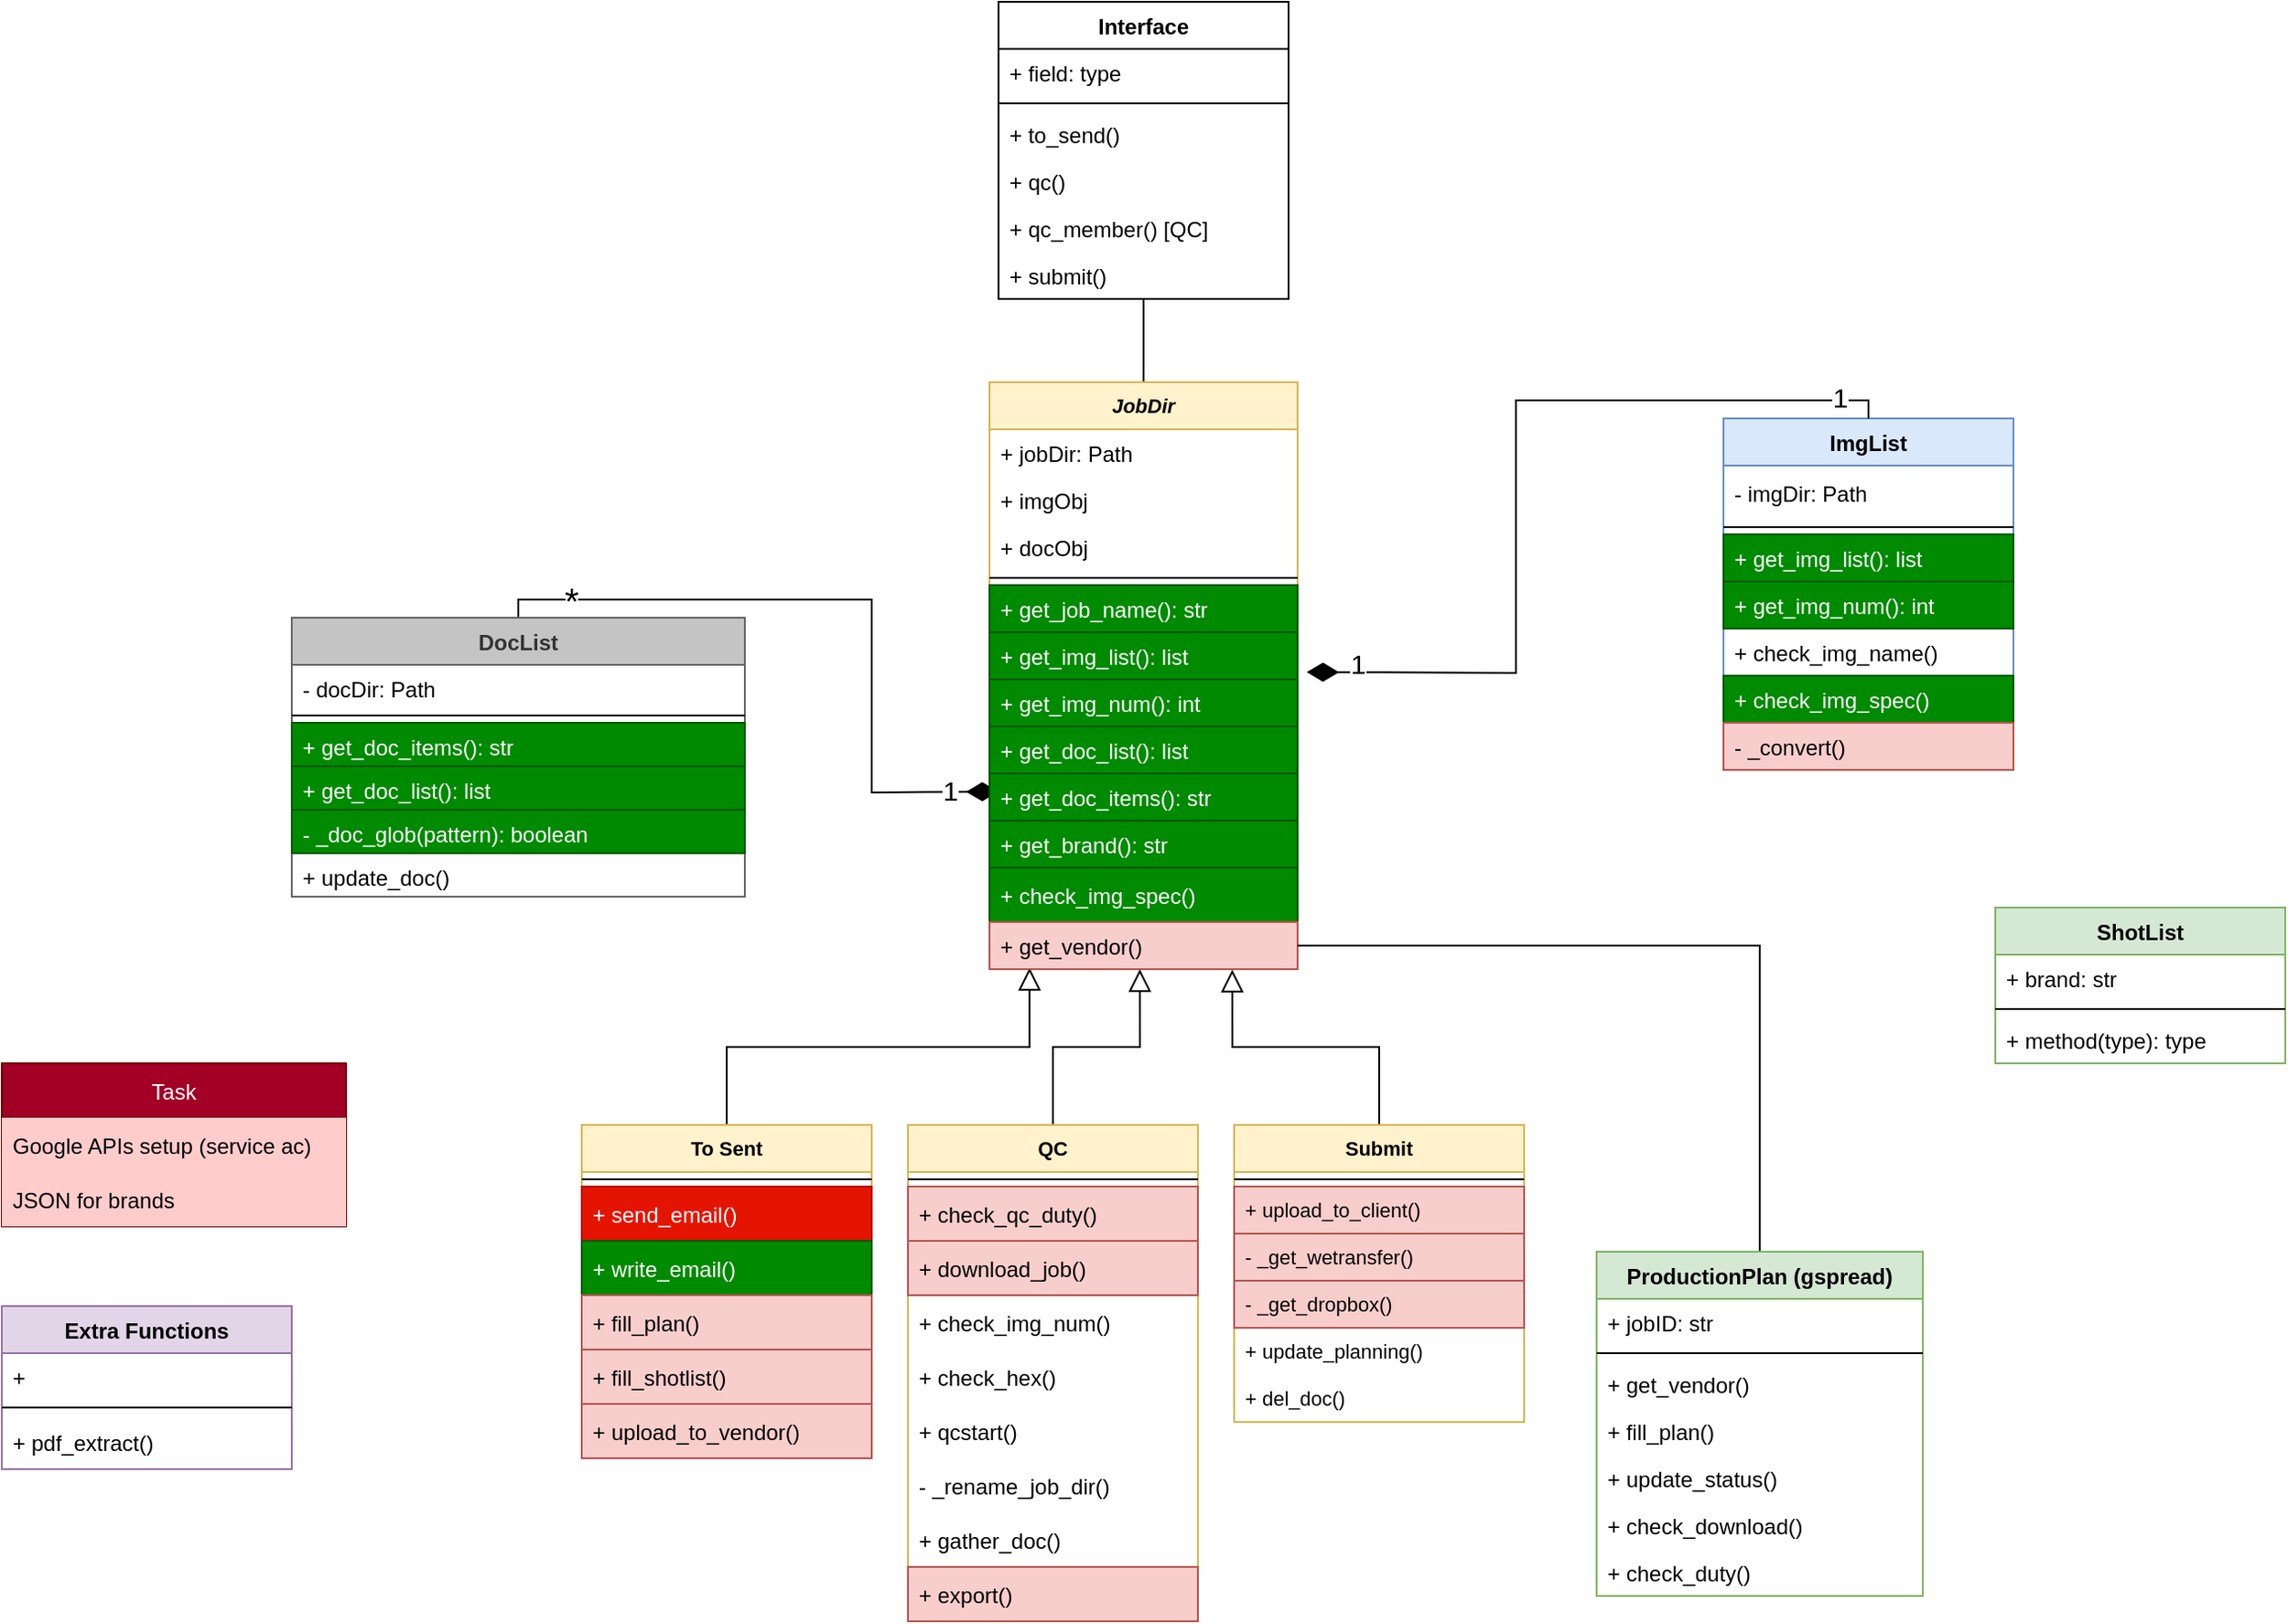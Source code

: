 <mxfile version="20.2.0" type="github" pages="2">
  <diagram id="C5RBs43oDa-KdzZeNtuy" name="Class Diagram">
    <mxGraphModel dx="2061" dy="3131" grid="1" gridSize="10" guides="1" tooltips="1" connect="1" arrows="1" fold="1" page="1" pageScale="1" pageWidth="827" pageHeight="1169" math="0" shadow="0">
      <root>
        <mxCell id="WIyWlLk6GJQsqaUBKTNV-0" />
        <mxCell id="WIyWlLk6GJQsqaUBKTNV-1" parent="WIyWlLk6GJQsqaUBKTNV-0" />
        <mxCell id="VwqSUywwrIDKvCxyth-W-13" value="" style="endArrow=diamondThin;html=1;rounded=0;exitX=0.5;exitY=0;exitDx=0;exitDy=0;entryX=0;entryY=0.5;entryDx=0;entryDy=0;edgeStyle=orthogonalEdgeStyle;endFill=1;endSize=15;" parent="WIyWlLk6GJQsqaUBKTNV-1" source="VwqSUywwrIDKvCxyth-W-30" edge="1">
          <mxGeometry relative="1" as="geometry">
            <mxPoint x="40" y="-1100" as="sourcePoint" />
            <mxPoint x="70" y="-1104" as="targetPoint" />
          </mxGeometry>
        </mxCell>
        <mxCell id="VwqSUywwrIDKvCxyth-W-18" value="&lt;font style=&quot;font-size: 20px;&quot;&gt;*&lt;/font&gt;" style="edgeLabel;html=1;align=center;verticalAlign=middle;resizable=0;points=[];" parent="VwqSUywwrIDKvCxyth-W-13" vertex="1" connectable="0">
          <mxGeometry x="-0.709" relative="1" as="geometry">
            <mxPoint x="-17" as="offset" />
          </mxGeometry>
        </mxCell>
        <mxCell id="79Gna4dWxZgAFKC2lNat-1" value="&lt;font style=&quot;font-size: 15px;&quot;&gt;1&lt;/font&gt;" style="edgeLabel;html=1;align=center;verticalAlign=middle;resizable=0;points=[];" parent="VwqSUywwrIDKvCxyth-W-13" vertex="1" connectable="0">
          <mxGeometry x="0.903" y="1" relative="1" as="geometry">
            <mxPoint x="-9" as="offset" />
          </mxGeometry>
        </mxCell>
        <mxCell id="VwqSUywwrIDKvCxyth-W-30" value="DocList" style="swimlane;fontStyle=1;align=center;verticalAlign=top;childLayout=stackLayout;horizontal=1;startSize=26;horizontalStack=0;resizeParent=1;resizeParentMax=0;resizeLast=0;collapsible=1;marginBottom=0;fillColor=#C4C4C4;strokeColor=#666666;fontColor=#333333;" parent="WIyWlLk6GJQsqaUBKTNV-1" vertex="1">
          <mxGeometry x="-320" y="-1200" width="250" height="154" as="geometry" />
        </mxCell>
        <mxCell id="o00iL9hHMWiboEVYEB-S-1" value="- docDir: Path" style="text;strokeColor=none;fillColor=none;align=left;verticalAlign=top;spacingLeft=4;spacingRight=4;overflow=hidden;rotatable=0;points=[[0,0.5],[1,0.5]];portConstraint=eastwest;" parent="VwqSUywwrIDKvCxyth-W-30" vertex="1">
          <mxGeometry y="26" width="250" height="24" as="geometry" />
        </mxCell>
        <mxCell id="VwqSUywwrIDKvCxyth-W-32" value="" style="line;strokeWidth=1;fillColor=none;align=left;verticalAlign=middle;spacingTop=-1;spacingLeft=3;spacingRight=3;rotatable=0;labelPosition=right;points=[];portConstraint=eastwest;" parent="VwqSUywwrIDKvCxyth-W-30" vertex="1">
          <mxGeometry y="50" width="250" height="8" as="geometry" />
        </mxCell>
        <mxCell id="o00iL9hHMWiboEVYEB-S-10" value="+ get_doc_items(): str" style="text;strokeColor=#005700;fillColor=#008a00;align=left;verticalAlign=top;spacingLeft=4;spacingRight=4;overflow=hidden;rotatable=0;points=[[0,0.5],[1,0.5]];portConstraint=eastwest;fontColor=#ffffff;" parent="VwqSUywwrIDKvCxyth-W-30" vertex="1">
          <mxGeometry y="58" width="250" height="24" as="geometry" />
        </mxCell>
        <mxCell id="o00iL9hHMWiboEVYEB-S-8" value="+ get_doc_list(): list" style="text;strokeColor=#005700;fillColor=#008a00;align=left;verticalAlign=top;spacingLeft=4;spacingRight=4;overflow=hidden;rotatable=0;points=[[0,0.5],[1,0.5]];portConstraint=eastwest;fontColor=#ffffff;" parent="VwqSUywwrIDKvCxyth-W-30" vertex="1">
          <mxGeometry y="82" width="250" height="24" as="geometry" />
        </mxCell>
        <mxCell id="o00iL9hHMWiboEVYEB-S-9" value="- _doc_glob(pattern): boolean" style="text;strokeColor=#005700;fillColor=#008a00;align=left;verticalAlign=top;spacingLeft=4;spacingRight=4;overflow=hidden;rotatable=0;points=[[0,0.5],[1,0.5]];portConstraint=eastwest;fontColor=#ffffff;" parent="VwqSUywwrIDKvCxyth-W-30" vertex="1">
          <mxGeometry y="106" width="250" height="24" as="geometry" />
        </mxCell>
        <mxCell id="VwqSUywwrIDKvCxyth-W-33" value="+ update_doc()" style="text;strokeColor=none;fillColor=none;align=left;verticalAlign=top;spacingLeft=4;spacingRight=4;overflow=hidden;rotatable=0;points=[[0,0.5],[1,0.5]];portConstraint=eastwest;" parent="VwqSUywwrIDKvCxyth-W-30" vertex="1">
          <mxGeometry y="130" width="250" height="24" as="geometry" />
        </mxCell>
        <mxCell id="VwqSUywwrIDKvCxyth-W-37" value="ImgList" style="swimlane;fontStyle=1;align=center;verticalAlign=top;childLayout=stackLayout;horizontal=1;startSize=26;horizontalStack=0;resizeParent=1;resizeParentMax=0;resizeLast=0;collapsible=1;marginBottom=0;fillColor=#dae8fc;strokeColor=#6c8ebf;" parent="WIyWlLk6GJQsqaUBKTNV-1" vertex="1">
          <mxGeometry x="470" y="-1310" width="160" height="194" as="geometry" />
        </mxCell>
        <mxCell id="79Gna4dWxZgAFKC2lNat-31" value="- imgDir: Path" style="text;strokeColor=none;fillColor=none;align=left;verticalAlign=middle;spacingLeft=4;spacingRight=4;overflow=hidden;points=[[0,0.5],[1,0.5]];portConstraint=eastwest;rotatable=0;" parent="VwqSUywwrIDKvCxyth-W-37" vertex="1">
          <mxGeometry y="26" width="160" height="30" as="geometry" />
        </mxCell>
        <mxCell id="VwqSUywwrIDKvCxyth-W-39" value="" style="line;strokeWidth=1;fillColor=none;align=left;verticalAlign=middle;spacingTop=-1;spacingLeft=3;spacingRight=3;rotatable=0;labelPosition=right;points=[];portConstraint=eastwest;" parent="VwqSUywwrIDKvCxyth-W-37" vertex="1">
          <mxGeometry y="56" width="160" height="8" as="geometry" />
        </mxCell>
        <mxCell id="TnNlC6KA43Dbee6OAsbU-1" value="+ get_img_list(): list" style="text;align=left;verticalAlign=top;spacingLeft=4;spacingRight=4;overflow=hidden;rotatable=0;points=[[0,0.5],[1,0.5]];portConstraint=eastwest;fillColor=#008a00;fontColor=#ffffff;strokeColor=#005700;" parent="VwqSUywwrIDKvCxyth-W-37" vertex="1">
          <mxGeometry y="64" width="160" height="26" as="geometry" />
        </mxCell>
        <mxCell id="TnNlC6KA43Dbee6OAsbU-3" value="+ get_img_num(): int" style="text;align=left;verticalAlign=top;spacingLeft=4;spacingRight=4;overflow=hidden;rotatable=0;points=[[0,0.5],[1,0.5]];portConstraint=eastwest;fillColor=#008a00;fontColor=#ffffff;strokeColor=#005700;" parent="VwqSUywwrIDKvCxyth-W-37" vertex="1">
          <mxGeometry y="90" width="160" height="26" as="geometry" />
        </mxCell>
        <mxCell id="cHRaz7ymsMlYhFm15H6p-0" value="+ check_img_name()" style="text;align=left;verticalAlign=top;spacingLeft=4;spacingRight=4;overflow=hidden;rotatable=0;points=[[0,0.5],[1,0.5]];portConstraint=eastwest;" parent="VwqSUywwrIDKvCxyth-W-37" vertex="1">
          <mxGeometry y="116" width="160" height="26" as="geometry" />
        </mxCell>
        <mxCell id="79Gna4dWxZgAFKC2lNat-40" value="+ check_img_spec()" style="text;strokeColor=#005700;fillColor=#008a00;align=left;verticalAlign=top;spacingLeft=4;spacingRight=4;overflow=hidden;rotatable=0;points=[[0,0.5],[1,0.5]];portConstraint=eastwest;fontColor=#ffffff;" parent="VwqSUywwrIDKvCxyth-W-37" vertex="1">
          <mxGeometry y="142" width="160" height="26" as="geometry" />
        </mxCell>
        <mxCell id="VwqSUywwrIDKvCxyth-W-40" value="- _convert()" style="text;strokeColor=#b85450;fillColor=#f8cecc;align=left;verticalAlign=top;spacingLeft=4;spacingRight=4;overflow=hidden;rotatable=0;points=[[0,0.5],[1,0.5]];portConstraint=eastwest;" parent="VwqSUywwrIDKvCxyth-W-37" vertex="1">
          <mxGeometry y="168" width="160" height="26" as="geometry" />
        </mxCell>
        <mxCell id="79Gna4dWxZgAFKC2lNat-36" style="edgeStyle=orthogonalEdgeStyle;rounded=0;orthogonalLoop=1;jettySize=auto;html=1;exitX=0.5;exitY=0;exitDx=0;exitDy=0;entryX=0.488;entryY=1;entryDx=0;entryDy=0;entryPerimeter=0;fontSize=15;endArrow=block;endFill=0;endSize=10;" parent="WIyWlLk6GJQsqaUBKTNV-1" source="VwqSUywwrIDKvCxyth-W-42" target="VwqSUywwrIDKvCxyth-W-55" edge="1">
          <mxGeometry relative="1" as="geometry" />
        </mxCell>
        <mxCell id="VwqSUywwrIDKvCxyth-W-42" value="QC" style="swimlane;fontStyle=1;align=center;verticalAlign=top;childLayout=stackLayout;horizontal=1;startSize=26;horizontalStack=0;resizeParent=1;resizeParentMax=0;resizeLast=0;collapsible=1;marginBottom=0;fontSize=11;fillColor=#fff2cc;strokeColor=#d6b656;" parent="WIyWlLk6GJQsqaUBKTNV-1" vertex="1">
          <mxGeometry x="20" y="-920" width="160" height="274" as="geometry" />
        </mxCell>
        <mxCell id="VwqSUywwrIDKvCxyth-W-44" value="" style="line;strokeWidth=1;fillColor=none;align=left;verticalAlign=middle;spacingTop=-1;spacingLeft=3;spacingRight=3;rotatable=0;labelPosition=right;points=[];portConstraint=eastwest;fontSize=20;" parent="VwqSUywwrIDKvCxyth-W-42" vertex="1">
          <mxGeometry y="26" width="160" height="8" as="geometry" />
        </mxCell>
        <mxCell id="NhkvknFWoMFRXKb4HUDm-10" value="+ check_qc_duty()" style="text;strokeColor=#b85450;fillColor=#f8cecc;align=left;verticalAlign=middle;spacingLeft=4;spacingRight=4;overflow=hidden;points=[[0,0.5],[1,0.5]];portConstraint=eastwest;rotatable=0;" parent="VwqSUywwrIDKvCxyth-W-42" vertex="1">
          <mxGeometry y="34" width="160" height="30" as="geometry" />
        </mxCell>
        <mxCell id="79Gna4dWxZgAFKC2lNat-23" value="+ download_job()" style="text;strokeColor=#b85450;fillColor=#f8cecc;align=left;verticalAlign=middle;spacingLeft=4;spacingRight=4;overflow=hidden;points=[[0,0.5],[1,0.5]];portConstraint=eastwest;rotatable=0;" parent="VwqSUywwrIDKvCxyth-W-42" vertex="1">
          <mxGeometry y="64" width="160" height="30" as="geometry" />
        </mxCell>
        <mxCell id="NhkvknFWoMFRXKb4HUDm-11" value="+ check_img_num()" style="text;strokeColor=none;fillColor=none;align=left;verticalAlign=middle;spacingLeft=4;spacingRight=4;overflow=hidden;points=[[0,0.5],[1,0.5]];portConstraint=eastwest;rotatable=0;" parent="VwqSUywwrIDKvCxyth-W-42" vertex="1">
          <mxGeometry y="94" width="160" height="30" as="geometry" />
        </mxCell>
        <mxCell id="bt7Cqup9IKsRajHHxx8f-0" value="+ check_hex()" style="text;strokeColor=none;fillColor=none;align=left;verticalAlign=middle;spacingLeft=4;spacingRight=4;overflow=hidden;points=[[0,0.5],[1,0.5]];portConstraint=eastwest;rotatable=0;" vertex="1" parent="VwqSUywwrIDKvCxyth-W-42">
          <mxGeometry y="124" width="160" height="30" as="geometry" />
        </mxCell>
        <mxCell id="jGZXXcA7KvOJNHB1vB-I-21" value="+ qcstart()" style="text;strokeColor=none;fillColor=none;align=left;verticalAlign=middle;spacingLeft=4;spacingRight=4;overflow=hidden;points=[[0,0.5],[1,0.5]];portConstraint=eastwest;rotatable=0;" parent="VwqSUywwrIDKvCxyth-W-42" vertex="1">
          <mxGeometry y="154" width="160" height="30" as="geometry" />
        </mxCell>
        <mxCell id="79Gna4dWxZgAFKC2lNat-32" value="- _rename_job_dir()" style="text;strokeColor=none;fillColor=none;align=left;verticalAlign=middle;spacingLeft=4;spacingRight=4;overflow=hidden;points=[[0,0.5],[1,0.5]];portConstraint=eastwest;rotatable=0;" parent="VwqSUywwrIDKvCxyth-W-42" vertex="1">
          <mxGeometry y="184" width="160" height="30" as="geometry" />
        </mxCell>
        <mxCell id="TnNlC6KA43Dbee6OAsbU-0" value="+ gather_doc()" style="text;align=left;verticalAlign=middle;spacingLeft=4;spacingRight=4;overflow=hidden;points=[[0,0.5],[1,0.5]];portConstraint=eastwest;rotatable=0;" parent="VwqSUywwrIDKvCxyth-W-42" vertex="1">
          <mxGeometry y="214" width="160" height="30" as="geometry" />
        </mxCell>
        <mxCell id="79Gna4dWxZgAFKC2lNat-33" value="+ export()" style="text;strokeColor=#b85450;fillColor=#f8cecc;align=left;verticalAlign=middle;spacingLeft=4;spacingRight=4;overflow=hidden;points=[[0,0.5],[1,0.5]];portConstraint=eastwest;rotatable=0;" parent="VwqSUywwrIDKvCxyth-W-42" vertex="1">
          <mxGeometry y="244" width="160" height="30" as="geometry" />
        </mxCell>
        <mxCell id="79Gna4dWxZgAFKC2lNat-37" style="edgeStyle=orthogonalEdgeStyle;rounded=0;orthogonalLoop=1;jettySize=auto;html=1;exitX=0.5;exitY=0;exitDx=0;exitDy=0;entryX=0.13;entryY=0.97;entryDx=0;entryDy=0;entryPerimeter=0;fontSize=15;endArrow=block;endFill=0;endSize=10;" parent="WIyWlLk6GJQsqaUBKTNV-1" source="VwqSUywwrIDKvCxyth-W-48" target="VwqSUywwrIDKvCxyth-W-55" edge="1">
          <mxGeometry relative="1" as="geometry" />
        </mxCell>
        <mxCell id="VwqSUywwrIDKvCxyth-W-48" value="To Sent" style="swimlane;fontStyle=1;align=center;verticalAlign=top;childLayout=stackLayout;horizontal=1;startSize=26;horizontalStack=0;resizeParent=1;resizeParentMax=0;resizeLast=0;collapsible=1;marginBottom=0;fontSize=11;fillColor=#fff2cc;strokeColor=#d6b656;" parent="WIyWlLk6GJQsqaUBKTNV-1" vertex="1">
          <mxGeometry x="-160" y="-920" width="160" height="184" as="geometry" />
        </mxCell>
        <mxCell id="VwqSUywwrIDKvCxyth-W-50" value="" style="line;strokeWidth=1;fillColor=none;align=left;verticalAlign=middle;spacingTop=-1;spacingLeft=3;spacingRight=3;rotatable=0;labelPosition=right;points=[];portConstraint=eastwest;fontSize=11;" parent="VwqSUywwrIDKvCxyth-W-48" vertex="1">
          <mxGeometry y="26" width="160" height="8" as="geometry" />
        </mxCell>
        <mxCell id="NhkvknFWoMFRXKb4HUDm-0" value="+ send_email()" style="text;strokeColor=#B20000;fillColor=#e51400;align=left;verticalAlign=middle;spacingLeft=4;spacingRight=4;overflow=hidden;points=[[0,0.5],[1,0.5]];portConstraint=eastwest;rotatable=0;fontColor=#ffffff;" parent="VwqSUywwrIDKvCxyth-W-48" vertex="1">
          <mxGeometry y="34" width="160" height="30" as="geometry" />
        </mxCell>
        <mxCell id="jGZXXcA7KvOJNHB1vB-I-19" value="+ write_email()" style="text;strokeColor=#005700;fillColor=#008a00;align=left;verticalAlign=middle;spacingLeft=4;spacingRight=4;overflow=hidden;points=[[0,0.5],[1,0.5]];portConstraint=eastwest;rotatable=0;fontColor=#ffffff;" parent="VwqSUywwrIDKvCxyth-W-48" vertex="1">
          <mxGeometry y="64" width="160" height="30" as="geometry" />
        </mxCell>
        <mxCell id="79Gna4dWxZgAFKC2lNat-26" value="+ fill_plan()" style="text;strokeColor=#b85450;fillColor=#f8cecc;align=left;verticalAlign=middle;spacingLeft=4;spacingRight=4;overflow=hidden;points=[[0,0.5],[1,0.5]];portConstraint=eastwest;rotatable=0;" parent="VwqSUywwrIDKvCxyth-W-48" vertex="1">
          <mxGeometry y="94" width="160" height="30" as="geometry" />
        </mxCell>
        <mxCell id="79Gna4dWxZgAFKC2lNat-25" value="+ fill_shotlist()" style="text;strokeColor=#b85450;fillColor=#f8cecc;align=left;verticalAlign=middle;spacingLeft=4;spacingRight=4;overflow=hidden;points=[[0,0.5],[1,0.5]];portConstraint=eastwest;rotatable=0;" parent="VwqSUywwrIDKvCxyth-W-48" vertex="1">
          <mxGeometry y="124" width="160" height="30" as="geometry" />
        </mxCell>
        <mxCell id="79Gna4dWxZgAFKC2lNat-28" value="+ upload_to_vendor()" style="text;strokeColor=#b85450;fillColor=#f8cecc;align=left;verticalAlign=middle;spacingLeft=4;spacingRight=4;overflow=hidden;points=[[0,0.5],[1,0.5]];portConstraint=eastwest;rotatable=0;" parent="VwqSUywwrIDKvCxyth-W-48" vertex="1">
          <mxGeometry y="154" width="160" height="30" as="geometry" />
        </mxCell>
        <mxCell id="NhkvknFWoMFRXKb4HUDm-26" style="edgeStyle=orthogonalEdgeStyle;rounded=0;orthogonalLoop=1;jettySize=auto;html=1;exitX=0.5;exitY=0;exitDx=0;exitDy=0;entryX=0.5;entryY=1;entryDx=0;entryDy=0;endArrow=none;endFill=0;strokeColor=default;elbow=vertical;" parent="WIyWlLk6GJQsqaUBKTNV-1" source="VwqSUywwrIDKvCxyth-W-52" target="NhkvknFWoMFRXKb4HUDm-1" edge="1">
          <mxGeometry relative="1" as="geometry" />
        </mxCell>
        <mxCell id="VwqSUywwrIDKvCxyth-W-52" value="JobDir" style="swimlane;fontStyle=3;align=center;verticalAlign=top;childLayout=stackLayout;horizontal=1;startSize=26;horizontalStack=0;resizeParent=1;resizeParentMax=0;resizeLast=0;collapsible=1;marginBottom=0;fontSize=11;fillColor=#fff2cc;strokeColor=#d6b656;" parent="WIyWlLk6GJQsqaUBKTNV-1" vertex="1">
          <mxGeometry x="65" y="-1330" width="170" height="324" as="geometry" />
        </mxCell>
        <mxCell id="o00iL9hHMWiboEVYEB-S-0" value="+ jobDir: Path" style="text;strokeColor=none;fillColor=none;align=left;verticalAlign=top;spacingLeft=4;spacingRight=4;overflow=hidden;rotatable=0;points=[[0,0.5],[1,0.5]];portConstraint=eastwest;fontSize=12;" parent="VwqSUywwrIDKvCxyth-W-52" vertex="1">
          <mxGeometry y="26" width="170" height="26" as="geometry" />
        </mxCell>
        <mxCell id="TnNlC6KA43Dbee6OAsbU-5" value="+ imgObj" style="text;strokeColor=none;fillColor=none;align=left;verticalAlign=top;spacingLeft=4;spacingRight=4;overflow=hidden;rotatable=0;points=[[0,0.5],[1,0.5]];portConstraint=eastwest;fontSize=12;" parent="VwqSUywwrIDKvCxyth-W-52" vertex="1">
          <mxGeometry y="52" width="170" height="26" as="geometry" />
        </mxCell>
        <mxCell id="TnNlC6KA43Dbee6OAsbU-6" value="+ docObj" style="text;strokeColor=none;fillColor=none;align=left;verticalAlign=top;spacingLeft=4;spacingRight=4;overflow=hidden;rotatable=0;points=[[0,0.5],[1,0.5]];portConstraint=eastwest;fontSize=12;" parent="VwqSUywwrIDKvCxyth-W-52" vertex="1">
          <mxGeometry y="78" width="170" height="26" as="geometry" />
        </mxCell>
        <mxCell id="VwqSUywwrIDKvCxyth-W-54" value="" style="line;strokeWidth=1;fillColor=none;align=left;verticalAlign=middle;spacingTop=-1;spacingLeft=3;spacingRight=3;rotatable=0;labelPosition=right;points=[];portConstraint=eastwest;fontSize=11;" parent="VwqSUywwrIDKvCxyth-W-52" vertex="1">
          <mxGeometry y="104" width="170" height="8" as="geometry" />
        </mxCell>
        <mxCell id="TnNlC6KA43Dbee6OAsbU-4" value="+ get_job_name(): str" style="text;strokeColor=#005700;fillColor=#008a00;align=left;verticalAlign=top;spacingLeft=4;spacingRight=4;overflow=hidden;rotatable=0;points=[[0,0.5],[1,0.5]];portConstraint=eastwest;fontSize=12;fontColor=#ffffff;" parent="VwqSUywwrIDKvCxyth-W-52" vertex="1">
          <mxGeometry y="112" width="170" height="26" as="geometry" />
        </mxCell>
        <mxCell id="TnNlC6KA43Dbee6OAsbU-7" value="+ get_img_list(): list" style="text;strokeColor=#005700;fillColor=#008a00;align=left;verticalAlign=top;spacingLeft=4;spacingRight=4;overflow=hidden;rotatable=0;points=[[0,0.5],[1,0.5]];portConstraint=eastwest;fontSize=12;fontColor=#ffffff;" parent="VwqSUywwrIDKvCxyth-W-52" vertex="1">
          <mxGeometry y="138" width="170" height="26" as="geometry" />
        </mxCell>
        <mxCell id="TnNlC6KA43Dbee6OAsbU-9" value="+ get_img_num(): int" style="text;strokeColor=#005700;fillColor=#008a00;align=left;verticalAlign=top;spacingLeft=4;spacingRight=4;overflow=hidden;rotatable=0;points=[[0,0.5],[1,0.5]];portConstraint=eastwest;fontSize=12;fontColor=#ffffff;" parent="VwqSUywwrIDKvCxyth-W-52" vertex="1">
          <mxGeometry y="164" width="170" height="26" as="geometry" />
        </mxCell>
        <mxCell id="TnNlC6KA43Dbee6OAsbU-10" value="+ get_doc_list(): list" style="text;strokeColor=#005700;fillColor=#008a00;align=left;verticalAlign=top;spacingLeft=4;spacingRight=4;overflow=hidden;rotatable=0;points=[[0,0.5],[1,0.5]];portConstraint=eastwest;fontSize=12;fontColor=#ffffff;" parent="VwqSUywwrIDKvCxyth-W-52" vertex="1">
          <mxGeometry y="190" width="170" height="26" as="geometry" />
        </mxCell>
        <mxCell id="TnNlC6KA43Dbee6OAsbU-11" value="+ get_doc_items(): str" style="text;strokeColor=#005700;fillColor=#008a00;align=left;verticalAlign=top;spacingLeft=4;spacingRight=4;overflow=hidden;rotatable=0;points=[[0,0.5],[1,0.5]];portConstraint=eastwest;fontSize=12;fontColor=#ffffff;" parent="VwqSUywwrIDKvCxyth-W-52" vertex="1">
          <mxGeometry y="216" width="170" height="26" as="geometry" />
        </mxCell>
        <mxCell id="Wn7OxBzwx1hDcHMq_JwP-6" value="+ get_brand(): str" style="text;strokeColor=#005700;fillColor=#008a00;align=left;verticalAlign=top;spacingLeft=4;spacingRight=4;overflow=hidden;rotatable=0;points=[[0,0.5],[1,0.5]];portConstraint=eastwest;fontSize=12;fontColor=#ffffff;" parent="VwqSUywwrIDKvCxyth-W-52" vertex="1">
          <mxGeometry y="242" width="170" height="26" as="geometry" />
        </mxCell>
        <mxCell id="79Gna4dWxZgAFKC2lNat-24" value="+ check_img_spec()" style="text;strokeColor=#005700;fillColor=#008a00;align=left;verticalAlign=middle;spacingLeft=4;spacingRight=4;overflow=hidden;points=[[0,0.5],[1,0.5]];portConstraint=eastwest;rotatable=0;fontColor=#ffffff;" parent="VwqSUywwrIDKvCxyth-W-52" vertex="1">
          <mxGeometry y="268" width="170" height="30" as="geometry" />
        </mxCell>
        <mxCell id="VwqSUywwrIDKvCxyth-W-55" value="+ get_vendor()" style="text;strokeColor=#b85450;fillColor=#f8cecc;align=left;verticalAlign=top;spacingLeft=4;spacingRight=4;overflow=hidden;rotatable=0;points=[[0,0.5],[1,0.5]];portConstraint=eastwest;fontSize=12;" parent="VwqSUywwrIDKvCxyth-W-52" vertex="1">
          <mxGeometry y="298" width="170" height="26" as="geometry" />
        </mxCell>
        <mxCell id="79Gna4dWxZgAFKC2lNat-38" style="edgeStyle=orthogonalEdgeStyle;rounded=0;orthogonalLoop=1;jettySize=auto;html=1;exitX=0.5;exitY=0;exitDx=0;exitDy=0;entryX=0.788;entryY=1.01;entryDx=0;entryDy=0;entryPerimeter=0;fontSize=15;endArrow=block;endFill=0;endSize=10;" parent="WIyWlLk6GJQsqaUBKTNV-1" source="VwqSUywwrIDKvCxyth-W-61" target="VwqSUywwrIDKvCxyth-W-55" edge="1">
          <mxGeometry relative="1" as="geometry" />
        </mxCell>
        <mxCell id="VwqSUywwrIDKvCxyth-W-61" value="Submit" style="swimlane;fontStyle=1;align=center;verticalAlign=top;childLayout=stackLayout;horizontal=1;startSize=26;horizontalStack=0;resizeParent=1;resizeParentMax=0;resizeLast=0;collapsible=1;marginBottom=0;fontSize=11;fillColor=#fff2cc;strokeColor=#d6b656;" parent="WIyWlLk6GJQsqaUBKTNV-1" vertex="1">
          <mxGeometry x="200" y="-920" width="160" height="164" as="geometry" />
        </mxCell>
        <mxCell id="VwqSUywwrIDKvCxyth-W-63" value="" style="line;strokeWidth=1;fillColor=none;align=left;verticalAlign=middle;spacingTop=-1;spacingLeft=3;spacingRight=3;rotatable=0;labelPosition=right;points=[];portConstraint=eastwest;fontSize=11;" parent="VwqSUywwrIDKvCxyth-W-61" vertex="1">
          <mxGeometry y="26" width="160" height="8" as="geometry" />
        </mxCell>
        <mxCell id="79Gna4dWxZgAFKC2lNat-27" value="+ upload_to_client()" style="text;strokeColor=#b85450;fillColor=#f8cecc;align=left;verticalAlign=top;spacingLeft=4;spacingRight=4;overflow=hidden;rotatable=0;points=[[0,0.5],[1,0.5]];portConstraint=eastwest;fontSize=11;" parent="VwqSUywwrIDKvCxyth-W-61" vertex="1">
          <mxGeometry y="34" width="160" height="26" as="geometry" />
        </mxCell>
        <mxCell id="VwqSUywwrIDKvCxyth-W-64" value="- _get_wetransfer()" style="text;strokeColor=#b85450;fillColor=#f8cecc;align=left;verticalAlign=top;spacingLeft=4;spacingRight=4;overflow=hidden;rotatable=0;points=[[0,0.5],[1,0.5]];portConstraint=eastwest;fontSize=11;" parent="VwqSUywwrIDKvCxyth-W-61" vertex="1">
          <mxGeometry y="60" width="160" height="26" as="geometry" />
        </mxCell>
        <mxCell id="79Gna4dWxZgAFKC2lNat-29" value="- _get_dropbox()" style="text;strokeColor=#b85450;fillColor=#f8cecc;align=left;verticalAlign=top;spacingLeft=4;spacingRight=4;overflow=hidden;rotatable=0;points=[[0,0.5],[1,0.5]];portConstraint=eastwest;fontSize=11;" parent="VwqSUywwrIDKvCxyth-W-61" vertex="1">
          <mxGeometry y="86" width="160" height="26" as="geometry" />
        </mxCell>
        <mxCell id="NhkvknFWoMFRXKb4HUDm-27" value="+ update_planning()" style="text;align=left;verticalAlign=top;spacingLeft=4;spacingRight=4;overflow=hidden;rotatable=0;points=[[0,0.5],[1,0.5]];portConstraint=eastwest;fontSize=11;" parent="VwqSUywwrIDKvCxyth-W-61" vertex="1">
          <mxGeometry y="112" width="160" height="26" as="geometry" />
        </mxCell>
        <mxCell id="NhkvknFWoMFRXKb4HUDm-28" value="+ del_doc()" style="text;align=left;verticalAlign=top;spacingLeft=4;spacingRight=4;overflow=hidden;rotatable=0;points=[[0,0.5],[1,0.5]];portConstraint=eastwest;fontSize=11;" parent="VwqSUywwrIDKvCxyth-W-61" vertex="1">
          <mxGeometry y="138" width="160" height="26" as="geometry" />
        </mxCell>
        <mxCell id="NhkvknFWoMFRXKb4HUDm-1" value="Interface" style="swimlane;fontStyle=1;align=center;verticalAlign=top;childLayout=stackLayout;horizontal=1;startSize=26;horizontalStack=0;resizeParent=1;resizeParentMax=0;resizeLast=0;collapsible=1;marginBottom=0;" parent="WIyWlLk6GJQsqaUBKTNV-1" vertex="1">
          <mxGeometry x="70" y="-1540" width="160" height="164" as="geometry" />
        </mxCell>
        <mxCell id="NhkvknFWoMFRXKb4HUDm-2" value="+ field: type" style="text;strokeColor=none;fillColor=none;align=left;verticalAlign=top;spacingLeft=4;spacingRight=4;overflow=hidden;rotatable=0;points=[[0,0.5],[1,0.5]];portConstraint=eastwest;" parent="NhkvknFWoMFRXKb4HUDm-1" vertex="1">
          <mxGeometry y="26" width="160" height="26" as="geometry" />
        </mxCell>
        <mxCell id="NhkvknFWoMFRXKb4HUDm-3" value="" style="line;strokeWidth=1;fillColor=none;align=left;verticalAlign=middle;spacingTop=-1;spacingLeft=3;spacingRight=3;rotatable=0;labelPosition=right;points=[];portConstraint=eastwest;" parent="NhkvknFWoMFRXKb4HUDm-1" vertex="1">
          <mxGeometry y="52" width="160" height="8" as="geometry" />
        </mxCell>
        <mxCell id="NhkvknFWoMFRXKb4HUDm-23" value="+ to_send()" style="text;strokeColor=none;fillColor=none;align=left;verticalAlign=top;spacingLeft=4;spacingRight=4;overflow=hidden;rotatable=0;points=[[0,0.5],[1,0.5]];portConstraint=eastwest;" parent="NhkvknFWoMFRXKb4HUDm-1" vertex="1">
          <mxGeometry y="60" width="160" height="26" as="geometry" />
        </mxCell>
        <mxCell id="NhkvknFWoMFRXKb4HUDm-25" value="+ qc()" style="text;strokeColor=none;fillColor=none;align=left;verticalAlign=top;spacingLeft=4;spacingRight=4;overflow=hidden;rotatable=0;points=[[0,0.5],[1,0.5]];portConstraint=eastwest;" parent="NhkvknFWoMFRXKb4HUDm-1" vertex="1">
          <mxGeometry y="86" width="160" height="26" as="geometry" />
        </mxCell>
        <mxCell id="NhkvknFWoMFRXKb4HUDm-9" value="+ qc_member() [QC]" style="text;strokeColor=none;fillColor=none;align=left;verticalAlign=top;spacingLeft=4;spacingRight=4;overflow=hidden;rotatable=0;points=[[0,0.5],[1,0.5]];portConstraint=eastwest;" parent="NhkvknFWoMFRXKb4HUDm-1" vertex="1">
          <mxGeometry y="112" width="160" height="26" as="geometry" />
        </mxCell>
        <mxCell id="NhkvknFWoMFRXKb4HUDm-24" value="+ submit()" style="text;strokeColor=none;fillColor=none;align=left;verticalAlign=top;spacingLeft=4;spacingRight=4;overflow=hidden;rotatable=0;points=[[0,0.5],[1,0.5]];portConstraint=eastwest;" parent="NhkvknFWoMFRXKb4HUDm-1" vertex="1">
          <mxGeometry y="138" width="160" height="26" as="geometry" />
        </mxCell>
        <mxCell id="o00iL9hHMWiboEVYEB-S-4" style="edgeStyle=orthogonalEdgeStyle;rounded=0;orthogonalLoop=1;jettySize=auto;html=1;exitX=0.5;exitY=0;exitDx=0;exitDy=0;endArrow=none;endFill=0;entryX=1;entryY=0.5;entryDx=0;entryDy=0;" parent="WIyWlLk6GJQsqaUBKTNV-1" source="NhkvknFWoMFRXKb4HUDm-12" target="VwqSUywwrIDKvCxyth-W-55" edge="1">
          <mxGeometry relative="1" as="geometry">
            <mxPoint x="230" y="-1050" as="targetPoint" />
          </mxGeometry>
        </mxCell>
        <mxCell id="NhkvknFWoMFRXKb4HUDm-12" value="ProductionPlan (gspread)" style="swimlane;fontStyle=1;align=center;verticalAlign=top;childLayout=stackLayout;horizontal=1;startSize=26;horizontalStack=0;resizeParent=1;resizeParentMax=0;resizeLast=0;collapsible=1;marginBottom=0;fillColor=#d5e8d4;strokeColor=#82b366;" parent="WIyWlLk6GJQsqaUBKTNV-1" vertex="1">
          <mxGeometry x="400" y="-850" width="180" height="190" as="geometry" />
        </mxCell>
        <mxCell id="NhkvknFWoMFRXKb4HUDm-42" value="+ jobID: str" style="text;strokeColor=none;fillColor=none;align=left;verticalAlign=top;spacingLeft=4;spacingRight=4;overflow=hidden;rotatable=0;points=[[0,0.5],[1,0.5]];portConstraint=eastwest;" parent="NhkvknFWoMFRXKb4HUDm-12" vertex="1">
          <mxGeometry y="26" width="180" height="26" as="geometry" />
        </mxCell>
        <mxCell id="NhkvknFWoMFRXKb4HUDm-14" value="" style="line;strokeWidth=1;fillColor=none;align=left;verticalAlign=middle;spacingTop=-1;spacingLeft=3;spacingRight=3;rotatable=0;labelPosition=right;points=[];portConstraint=eastwest;" parent="NhkvknFWoMFRXKb4HUDm-12" vertex="1">
          <mxGeometry y="52" width="180" height="8" as="geometry" />
        </mxCell>
        <mxCell id="NhkvknFWoMFRXKb4HUDm-15" value="+ get_vendor()" style="text;strokeColor=none;fillColor=none;align=left;verticalAlign=top;spacingLeft=4;spacingRight=4;overflow=hidden;rotatable=0;points=[[0,0.5],[1,0.5]];portConstraint=eastwest;" parent="NhkvknFWoMFRXKb4HUDm-12" vertex="1">
          <mxGeometry y="60" width="180" height="26" as="geometry" />
        </mxCell>
        <mxCell id="NhkvknFWoMFRXKb4HUDm-43" value="+ fill_plan()" style="text;strokeColor=none;fillColor=none;align=left;verticalAlign=top;spacingLeft=4;spacingRight=4;overflow=hidden;rotatable=0;points=[[0,0.5],[1,0.5]];portConstraint=eastwest;" parent="NhkvknFWoMFRXKb4HUDm-12" vertex="1">
          <mxGeometry y="86" width="180" height="26" as="geometry" />
        </mxCell>
        <mxCell id="NhkvknFWoMFRXKb4HUDm-44" value="+ update_status()" style="text;strokeColor=none;fillColor=none;align=left;verticalAlign=top;spacingLeft=4;spacingRight=4;overflow=hidden;rotatable=0;points=[[0,0.5],[1,0.5]];portConstraint=eastwest;" parent="NhkvknFWoMFRXKb4HUDm-12" vertex="1">
          <mxGeometry y="112" width="180" height="26" as="geometry" />
        </mxCell>
        <mxCell id="NhkvknFWoMFRXKb4HUDm-45" value="+ check_download()" style="text;strokeColor=none;fillColor=none;align=left;verticalAlign=top;spacingLeft=4;spacingRight=4;overflow=hidden;rotatable=0;points=[[0,0.5],[1,0.5]];portConstraint=eastwest;" parent="NhkvknFWoMFRXKb4HUDm-12" vertex="1">
          <mxGeometry y="138" width="180" height="26" as="geometry" />
        </mxCell>
        <mxCell id="o00iL9hHMWiboEVYEB-S-7" value="+ check_duty()" style="text;strokeColor=none;fillColor=none;align=left;verticalAlign=top;spacingLeft=4;spacingRight=4;overflow=hidden;rotatable=0;points=[[0,0.5],[1,0.5]];portConstraint=eastwest;" parent="NhkvknFWoMFRXKb4HUDm-12" vertex="1">
          <mxGeometry y="164" width="180" height="26" as="geometry" />
        </mxCell>
        <mxCell id="VwqSUywwrIDKvCxyth-W-20" value="" style="endArrow=diamondThin;html=1;rounded=0;exitX=0.5;exitY=0;exitDx=0;exitDy=0;edgeStyle=orthogonalEdgeStyle;endFill=1;endSize=15;" parent="WIyWlLk6GJQsqaUBKTNV-1" source="VwqSUywwrIDKvCxyth-W-37" edge="1">
          <mxGeometry relative="1" as="geometry">
            <mxPoint x="420" y="-1100" as="sourcePoint" />
            <mxPoint x="240" y="-1170" as="targetPoint" />
          </mxGeometry>
        </mxCell>
        <mxCell id="VwqSUywwrIDKvCxyth-W-22" value="&lt;font style=&quot;font-size: 15px;&quot;&gt;1&lt;/font&gt;" style="edgeLabel;html=1;align=center;verticalAlign=middle;resizable=0;points=[];" parent="VwqSUywwrIDKvCxyth-W-20" vertex="1" connectable="0">
          <mxGeometry x="-0.709" relative="1" as="geometry">
            <mxPoint x="42" y="-2" as="offset" />
          </mxGeometry>
        </mxCell>
        <mxCell id="79Gna4dWxZgAFKC2lNat-39" value="&lt;font style=&quot;font-size: 15px;&quot;&gt;1&lt;/font&gt;" style="edgeLabel;html=1;align=center;verticalAlign=middle;resizable=0;points=[];fontSize=20;" parent="VwqSUywwrIDKvCxyth-W-20" vertex="1" connectable="0">
          <mxGeometry x="0.881" relative="1" as="geometry">
            <mxPoint y="-7" as="offset" />
          </mxGeometry>
        </mxCell>
        <mxCell id="NhkvknFWoMFRXKb4HUDm-33" value="ShotList" style="swimlane;fontStyle=1;align=center;verticalAlign=top;childLayout=stackLayout;horizontal=1;startSize=26;horizontalStack=0;resizeParent=1;resizeParentMax=0;resizeLast=0;collapsible=1;marginBottom=0;fontSize=12;fillColor=#d5e8d4;strokeColor=#82b366;" parent="WIyWlLk6GJQsqaUBKTNV-1" vertex="1">
          <mxGeometry x="620" y="-1040" width="160" height="86" as="geometry" />
        </mxCell>
        <mxCell id="NhkvknFWoMFRXKb4HUDm-34" value="+ brand: str" style="text;strokeColor=none;fillColor=none;align=left;verticalAlign=top;spacingLeft=4;spacingRight=4;overflow=hidden;rotatable=0;points=[[0,0.5],[1,0.5]];portConstraint=eastwest;fontSize=12;" parent="NhkvknFWoMFRXKb4HUDm-33" vertex="1">
          <mxGeometry y="26" width="160" height="26" as="geometry" />
        </mxCell>
        <mxCell id="NhkvknFWoMFRXKb4HUDm-35" value="" style="line;strokeWidth=1;fillColor=none;align=left;verticalAlign=middle;spacingTop=-1;spacingLeft=3;spacingRight=3;rotatable=0;labelPosition=right;points=[];portConstraint=eastwest;fontSize=15;" parent="NhkvknFWoMFRXKb4HUDm-33" vertex="1">
          <mxGeometry y="52" width="160" height="8" as="geometry" />
        </mxCell>
        <mxCell id="NhkvknFWoMFRXKb4HUDm-36" value="+ method(type): type" style="text;strokeColor=none;fillColor=none;align=left;verticalAlign=top;spacingLeft=4;spacingRight=4;overflow=hidden;rotatable=0;points=[[0,0.5],[1,0.5]];portConstraint=eastwest;fontSize=12;" parent="NhkvknFWoMFRXKb4HUDm-33" vertex="1">
          <mxGeometry y="60" width="160" height="26" as="geometry" />
        </mxCell>
        <mxCell id="Wn7OxBzwx1hDcHMq_JwP-0" value="Extra Functions" style="swimlane;fontStyle=1;align=center;verticalAlign=top;childLayout=stackLayout;horizontal=1;startSize=26;horizontalStack=0;resizeParent=1;resizeParentMax=0;resizeLast=0;collapsible=1;marginBottom=0;fillColor=#e1d5e7;strokeColor=#9673a6;" parent="WIyWlLk6GJQsqaUBKTNV-1" vertex="1">
          <mxGeometry x="-480" y="-820" width="160" height="90" as="geometry" />
        </mxCell>
        <mxCell id="Wn7OxBzwx1hDcHMq_JwP-1" value="+ " style="text;strokeColor=none;fillColor=none;align=left;verticalAlign=top;spacingLeft=4;spacingRight=4;overflow=hidden;rotatable=0;points=[[0,0.5],[1,0.5]];portConstraint=eastwest;" parent="Wn7OxBzwx1hDcHMq_JwP-0" vertex="1">
          <mxGeometry y="26" width="160" height="26" as="geometry" />
        </mxCell>
        <mxCell id="Wn7OxBzwx1hDcHMq_JwP-2" value="" style="line;strokeWidth=1;fillColor=none;align=left;verticalAlign=middle;spacingTop=-1;spacingLeft=3;spacingRight=3;rotatable=0;labelPosition=right;points=[];portConstraint=eastwest;" parent="Wn7OxBzwx1hDcHMq_JwP-0" vertex="1">
          <mxGeometry y="52" width="160" height="8" as="geometry" />
        </mxCell>
        <mxCell id="79Gna4dWxZgAFKC2lNat-9" value="+ pdf_extract()" style="text;strokeColor=none;fillColor=none;align=left;verticalAlign=middle;spacingLeft=4;spacingRight=4;overflow=hidden;points=[[0,0.5],[1,0.5]];portConstraint=eastwest;rotatable=0;" parent="Wn7OxBzwx1hDcHMq_JwP-0" vertex="1">
          <mxGeometry y="60" width="160" height="30" as="geometry" />
        </mxCell>
        <mxCell id="MuU09pePLh4zj9fXNy5e-0" value="Task" style="swimlane;fontStyle=0;childLayout=stackLayout;horizontal=1;startSize=30;horizontalStack=0;resizeParent=1;resizeParentMax=0;resizeLast=0;collapsible=1;marginBottom=0;fillColor=#a20025;fontColor=#ffffff;strokeColor=#6F0000;" parent="WIyWlLk6GJQsqaUBKTNV-1" vertex="1">
          <mxGeometry x="-480" y="-954" width="190" height="90" as="geometry" />
        </mxCell>
        <mxCell id="MuU09pePLh4zj9fXNy5e-1" value="Google APIs setup (service ac)" style="text;strokeColor=none;fillColor=#FFCCCC;align=left;verticalAlign=middle;spacingLeft=4;spacingRight=4;overflow=hidden;points=[[0,0.5],[1,0.5]];portConstraint=eastwest;rotatable=0;" parent="MuU09pePLh4zj9fXNy5e-0" vertex="1">
          <mxGeometry y="30" width="190" height="30" as="geometry" />
        </mxCell>
        <mxCell id="MuU09pePLh4zj9fXNy5e-2" value="JSON for brands" style="text;strokeColor=none;fillColor=#FFCCCC;align=left;verticalAlign=middle;spacingLeft=4;spacingRight=4;overflow=hidden;points=[[0,0.5],[1,0.5]];portConstraint=eastwest;rotatable=0;" parent="MuU09pePLh4zj9fXNy5e-0" vertex="1">
          <mxGeometry y="60" width="190" height="30" as="geometry" />
        </mxCell>
      </root>
    </mxGraphModel>
  </diagram>
  <diagram id="CX9Oue5oEyr6E77ukouq" name="Page-2">
    <mxGraphModel dx="1234" dy="793" grid="1" gridSize="10" guides="1" tooltips="1" connect="1" arrows="1" fold="1" page="1" pageScale="1" pageWidth="827" pageHeight="1169" math="0" shadow="0">
      <root>
        <mxCell id="0" />
        <mxCell id="1" parent="0" />
        <mxCell id="G3cNQ0GmS8OLaZLws86R-3" style="edgeStyle=orthogonalEdgeStyle;rounded=0;orthogonalLoop=1;jettySize=auto;html=1;entryX=0.5;entryY=0;entryDx=0;entryDy=0;" parent="1" source="Q90WBoMQCvpUtIQNTu7N-1" target="Q90WBoMQCvpUtIQNTu7N-2" edge="1">
          <mxGeometry relative="1" as="geometry" />
        </mxCell>
        <mxCell id="G3cNQ0GmS8OLaZLws86R-4" style="edgeStyle=orthogonalEdgeStyle;rounded=0;orthogonalLoop=1;jettySize=auto;html=1;" parent="1" source="Q90WBoMQCvpUtIQNTu7N-1" target="G3cNQ0GmS8OLaZLws86R-1" edge="1">
          <mxGeometry relative="1" as="geometry" />
        </mxCell>
        <mxCell id="G3cNQ0GmS8OLaZLws86R-5" style="edgeStyle=orthogonalEdgeStyle;rounded=0;orthogonalLoop=1;jettySize=auto;html=1;entryX=0.5;entryY=0;entryDx=0;entryDy=0;" parent="1" source="Q90WBoMQCvpUtIQNTu7N-1" target="Q90WBoMQCvpUtIQNTu7N-4" edge="1">
          <mxGeometry relative="1" as="geometry" />
        </mxCell>
        <mxCell id="G3cNQ0GmS8OLaZLws86R-7" style="edgeStyle=orthogonalEdgeStyle;rounded=0;orthogonalLoop=1;jettySize=auto;html=1;entryX=0.5;entryY=0;entryDx=0;entryDy=0;" parent="1" source="Q90WBoMQCvpUtIQNTu7N-1" target="Q90WBoMQCvpUtIQNTu7N-6" edge="1">
          <mxGeometry relative="1" as="geometry">
            <Array as="points">
              <mxPoint x="414" y="180" />
              <mxPoint x="240" y="180" />
            </Array>
          </mxGeometry>
        </mxCell>
        <mxCell id="G3cNQ0GmS8OLaZLws86R-8" style="edgeStyle=orthogonalEdgeStyle;rounded=0;orthogonalLoop=1;jettySize=auto;html=1;entryX=0.5;entryY=0;entryDx=0;entryDy=0;" parent="1" source="Q90WBoMQCvpUtIQNTu7N-1" target="Q90WBoMQCvpUtIQNTu7N-5" edge="1">
          <mxGeometry relative="1" as="geometry">
            <Array as="points">
              <mxPoint x="414" y="180" />
              <mxPoint x="590" y="180" />
            </Array>
          </mxGeometry>
        </mxCell>
        <mxCell id="Q90WBoMQCvpUtIQNTu7N-1" value="Landing Page" style="rounded=0;whiteSpace=wrap;html=1;" parent="1" vertex="1">
          <mxGeometry x="354" y="30" width="120" height="60" as="geometry" />
        </mxCell>
        <mxCell id="Q90WBoMQCvpUtIQNTu7N-2" value="QC" style="rounded=0;whiteSpace=wrap;html=1;" parent="1" vertex="1">
          <mxGeometry x="355" y="270" width="120" height="60" as="geometry" />
        </mxCell>
        <mxCell id="Q90WBoMQCvpUtIQNTu7N-3" value="Menu" style="rounded=0;whiteSpace=wrap;html=1;" parent="1" vertex="1">
          <mxGeometry x="670" y="200" width="120" height="60" as="geometry" />
        </mxCell>
        <mxCell id="Q5OnyYY5GCweB6KG355D-3" style="rounded=0;orthogonalLoop=1;jettySize=auto;html=1;entryX=0;entryY=0.5;entryDx=0;entryDy=0;edgeStyle=orthogonalEdgeStyle;endArrow=none;endFill=0;" parent="1" source="Q90WBoMQCvpUtIQNTu7N-4" target="Q5OnyYY5GCweB6KG355D-1" edge="1">
          <mxGeometry relative="1" as="geometry" />
        </mxCell>
        <mxCell id="Q5OnyYY5GCweB6KG355D-5" style="edgeStyle=orthogonalEdgeStyle;rounded=0;orthogonalLoop=1;jettySize=auto;html=1;entryX=0;entryY=0.5;entryDx=0;entryDy=0;endArrow=none;endFill=0;" parent="1" source="Q90WBoMQCvpUtIQNTu7N-4" target="Q5OnyYY5GCweB6KG355D-4" edge="1">
          <mxGeometry relative="1" as="geometry" />
        </mxCell>
        <mxCell id="Q90WBoMQCvpUtIQNTu7N-4" value="Status" style="rounded=0;whiteSpace=wrap;html=1;" parent="1" vertex="1">
          <mxGeometry y="100" width="120" height="60" as="geometry" />
        </mxCell>
        <mxCell id="Q90WBoMQCvpUtIQNTu7N-5" value="Submit" style="rounded=0;whiteSpace=wrap;html=1;" parent="1" vertex="1">
          <mxGeometry x="530" y="270" width="120" height="60" as="geometry" />
        </mxCell>
        <mxCell id="Q5OnyYY5GCweB6KG355D-7" style="edgeStyle=orthogonalEdgeStyle;rounded=0;orthogonalLoop=1;jettySize=auto;html=1;entryX=0;entryY=0.5;entryDx=0;entryDy=0;endArrow=none;endFill=0;" parent="1" source="Q90WBoMQCvpUtIQNTu7N-6" target="Q5OnyYY5GCweB6KG355D-6" edge="1">
          <mxGeometry relative="1" as="geometry" />
        </mxCell>
        <mxCell id="Q90WBoMQCvpUtIQNTu7N-6" value="To Send" style="rounded=0;whiteSpace=wrap;html=1;" parent="1" vertex="1">
          <mxGeometry x="180" y="270" width="120" height="60" as="geometry" />
        </mxCell>
        <mxCell id="G3cNQ0GmS8OLaZLws86R-6" style="edgeStyle=orthogonalEdgeStyle;rounded=0;orthogonalLoop=1;jettySize=auto;html=1;entryX=0.5;entryY=0;entryDx=0;entryDy=0;" parent="1" source="G3cNQ0GmS8OLaZLws86R-1" target="Q90WBoMQCvpUtIQNTu7N-3" edge="1">
          <mxGeometry relative="1" as="geometry" />
        </mxCell>
        <mxCell id="G3cNQ0GmS8OLaZLws86R-1" value="Side bar" style="rounded=0;whiteSpace=wrap;html=1;" parent="1" vertex="1">
          <mxGeometry x="670" y="100" width="120" height="60" as="geometry" />
        </mxCell>
        <mxCell id="Q5OnyYY5GCweB6KG355D-1" value="Today deadline" style="whiteSpace=wrap;html=1;aspect=fixed;" parent="1" vertex="1">
          <mxGeometry x="90" y="190" width="60" height="60" as="geometry" />
        </mxCell>
        <mxCell id="Q5OnyYY5GCweB6KG355D-4" value="Date&lt;br&gt;&amp;amp;&lt;br&gt;Time" style="whiteSpace=wrap;html=1;aspect=fixed;" parent="1" vertex="1">
          <mxGeometry x="90" y="260" width="60" height="60" as="geometry" />
        </mxCell>
        <mxCell id="Q5OnyYY5GCweB6KG355D-6" value="Select Directory&lt;br&gt;&amp;lt;Dropdown&lt;br&gt;menu&amp;gt;" style="whiteSpace=wrap;html=1;aspect=fixed;" parent="1" vertex="1">
          <mxGeometry x="260" y="370" width="60" height="60" as="geometry" />
        </mxCell>
      </root>
    </mxGraphModel>
  </diagram>
</mxfile>
